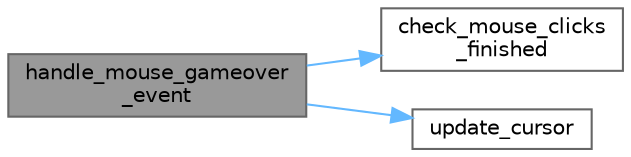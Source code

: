 digraph "handle_mouse_gameover_event"
{
 // LATEX_PDF_SIZE
  bgcolor="transparent";
  edge [fontname=Helvetica,fontsize=10,labelfontname=Helvetica,labelfontsize=10];
  node [fontname=Helvetica,fontsize=10,shape=box,height=0.2,width=0.4];
  rankdir="LR";
  Node1 [label="handle_mouse_gameover\l_event",height=0.2,width=0.4,color="gray40", fillcolor="grey60", style="filled", fontcolor="black",tooltip="This function handles the mouse event that occurs in the game over state."];
  Node1 -> Node2 [color="steelblue1",style="solid"];
  Node2 [label="check_mouse_clicks\l_finished",height=0.2,width=0.4,color="grey40", fillcolor="white", style="filled",URL="$game__state_8c.html#ad3ff9c8ffa1396998f425deba68d269f",tooltip="This function sets the game state to 'MAIN_MENU', allowing the player to return to the main menu afte..."];
  Node1 -> Node3 [color="steelblue1",style="solid"];
  Node3 [label="update_cursor",height=0.2,width=0.4,color="grey40", fillcolor="white", style="filled",URL="$game__state_8c.html#a29568e025250a8489157bc1edb122f33",tooltip="This function updates the position of the cursor based on the provided movement values."];
}
